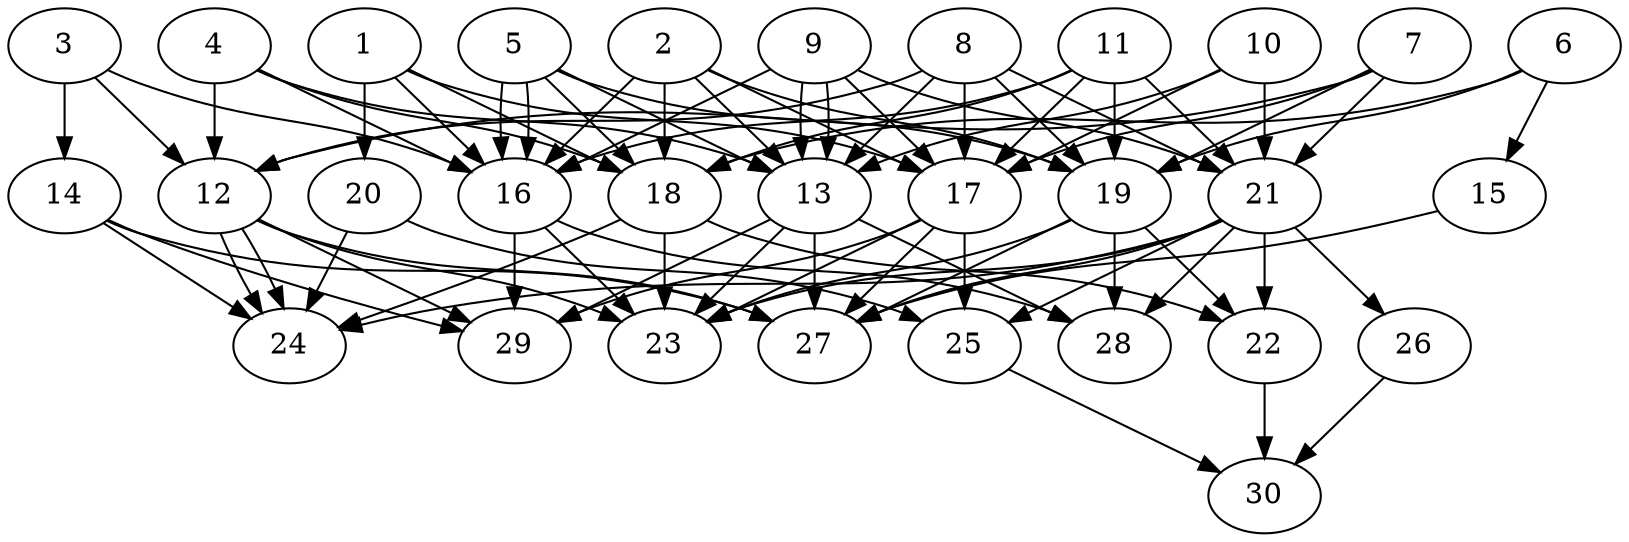 // DAG automatically generated by daggen at Thu Oct  3 14:04:19 2019
// ./daggen --dot -n 30 --ccr 0.3 --fat 0.7 --regular 0.7 --density 0.7 --mindata 5242880 --maxdata 52428800 
digraph G {
  1 [size="141100373", alpha="0.20", expect_size="42330112"] 
  1 -> 16 [size ="42330112"]
  1 -> 17 [size ="42330112"]
  1 -> 18 [size ="42330112"]
  1 -> 20 [size ="42330112"]
  2 [size="156672000", alpha="0.16", expect_size="47001600"] 
  2 -> 13 [size ="47001600"]
  2 -> 16 [size ="47001600"]
  2 -> 17 [size ="47001600"]
  2 -> 18 [size ="47001600"]
  2 -> 19 [size ="47001600"]
  3 [size="94388907", alpha="0.04", expect_size="28316672"] 
  3 -> 12 [size ="28316672"]
  3 -> 14 [size ="28316672"]
  3 -> 16 [size ="28316672"]
  4 [size="134772053", alpha="0.07", expect_size="40431616"] 
  4 -> 12 [size ="40431616"]
  4 -> 13 [size ="40431616"]
  4 -> 16 [size ="40431616"]
  4 -> 18 [size ="40431616"]
  5 [size="125231787", alpha="0.19", expect_size="37569536"] 
  5 -> 13 [size ="37569536"]
  5 -> 16 [size ="37569536"]
  5 -> 16 [size ="37569536"]
  5 -> 18 [size ="37569536"]
  5 -> 19 [size ="37569536"]
  6 [size="119490560", alpha="0.02", expect_size="35847168"] 
  6 -> 15 [size ="35847168"]
  6 -> 18 [size ="35847168"]
  6 -> 19 [size ="35847168"]
  7 [size="99730773", alpha="0.11", expect_size="29919232"] 
  7 -> 12 [size ="29919232"]
  7 -> 17 [size ="29919232"]
  7 -> 19 [size ="29919232"]
  7 -> 21 [size ="29919232"]
  8 [size="95310507", alpha="0.20", expect_size="28593152"] 
  8 -> 12 [size ="28593152"]
  8 -> 13 [size ="28593152"]
  8 -> 17 [size ="28593152"]
  8 -> 19 [size ="28593152"]
  8 -> 21 [size ="28593152"]
  9 [size="126170453", alpha="0.05", expect_size="37851136"] 
  9 -> 13 [size ="37851136"]
  9 -> 13 [size ="37851136"]
  9 -> 16 [size ="37851136"]
  9 -> 17 [size ="37851136"]
  9 -> 21 [size ="37851136"]
  10 [size="76107093", alpha="0.09", expect_size="22832128"] 
  10 -> 13 [size ="22832128"]
  10 -> 17 [size ="22832128"]
  10 -> 21 [size ="22832128"]
  11 [size="29030400", alpha="0.02", expect_size="8709120"] 
  11 -> 16 [size ="8709120"]
  11 -> 17 [size ="8709120"]
  11 -> 18 [size ="8709120"]
  11 -> 19 [size ="8709120"]
  11 -> 21 [size ="8709120"]
  12 [size="28651520", alpha="0.01", expect_size="8595456"] 
  12 -> 23 [size ="8595456"]
  12 -> 24 [size ="8595456"]
  12 -> 24 [size ="8595456"]
  12 -> 27 [size ="8595456"]
  12 -> 29 [size ="8595456"]
  13 [size="152139093", alpha="0.01", expect_size="45641728"] 
  13 -> 23 [size ="45641728"]
  13 -> 27 [size ="45641728"]
  13 -> 28 [size ="45641728"]
  13 -> 29 [size ="45641728"]
  14 [size="24064000", alpha="0.14", expect_size="7219200"] 
  14 -> 24 [size ="7219200"]
  14 -> 27 [size ="7219200"]
  14 -> 29 [size ="7219200"]
  15 [size="81216853", alpha="0.12", expect_size="24365056"] 
  15 -> 27 [size ="24365056"]
  16 [size="74932907", alpha="0.05", expect_size="22479872"] 
  16 -> 23 [size ="22479872"]
  16 -> 28 [size ="22479872"]
  16 -> 29 [size ="22479872"]
  17 [size="91125760", alpha="0.07", expect_size="27337728"] 
  17 -> 23 [size ="27337728"]
  17 -> 25 [size ="27337728"]
  17 -> 27 [size ="27337728"]
  17 -> 29 [size ="27337728"]
  18 [size="21705387", alpha="0.14", expect_size="6511616"] 
  18 -> 22 [size ="6511616"]
  18 -> 23 [size ="6511616"]
  18 -> 24 [size ="6511616"]
  19 [size="19722240", alpha="0.18", expect_size="5916672"] 
  19 -> 22 [size ="5916672"]
  19 -> 23 [size ="5916672"]
  19 -> 27 [size ="5916672"]
  19 -> 28 [size ="5916672"]
  20 [size="60999680", alpha="0.14", expect_size="18299904"] 
  20 -> 24 [size ="18299904"]
  20 -> 25 [size ="18299904"]
  21 [size="134659413", alpha="0.05", expect_size="40397824"] 
  21 -> 22 [size ="40397824"]
  21 -> 23 [size ="40397824"]
  21 -> 24 [size ="40397824"]
  21 -> 25 [size ="40397824"]
  21 -> 26 [size ="40397824"]
  21 -> 27 [size ="40397824"]
  21 -> 28 [size ="40397824"]
  22 [size="154013013", alpha="0.14", expect_size="46203904"] 
  22 -> 30 [size ="46203904"]
  23 [size="158829227", alpha="0.13", expect_size="47648768"] 
  24 [size="165891413", alpha="0.07", expect_size="49767424"] 
  25 [size="115838293", alpha="0.14", expect_size="34751488"] 
  25 -> 30 [size ="34751488"]
  26 [size="50705067", alpha="0.15", expect_size="15211520"] 
  26 -> 30 [size ="15211520"]
  27 [size="87435947", alpha="0.06", expect_size="26230784"] 
  28 [size="141175467", alpha="0.06", expect_size="42352640"] 
  29 [size="90552320", alpha="0.01", expect_size="27165696"] 
  30 [size="73956693", alpha="0.03", expect_size="22187008"] 
}
